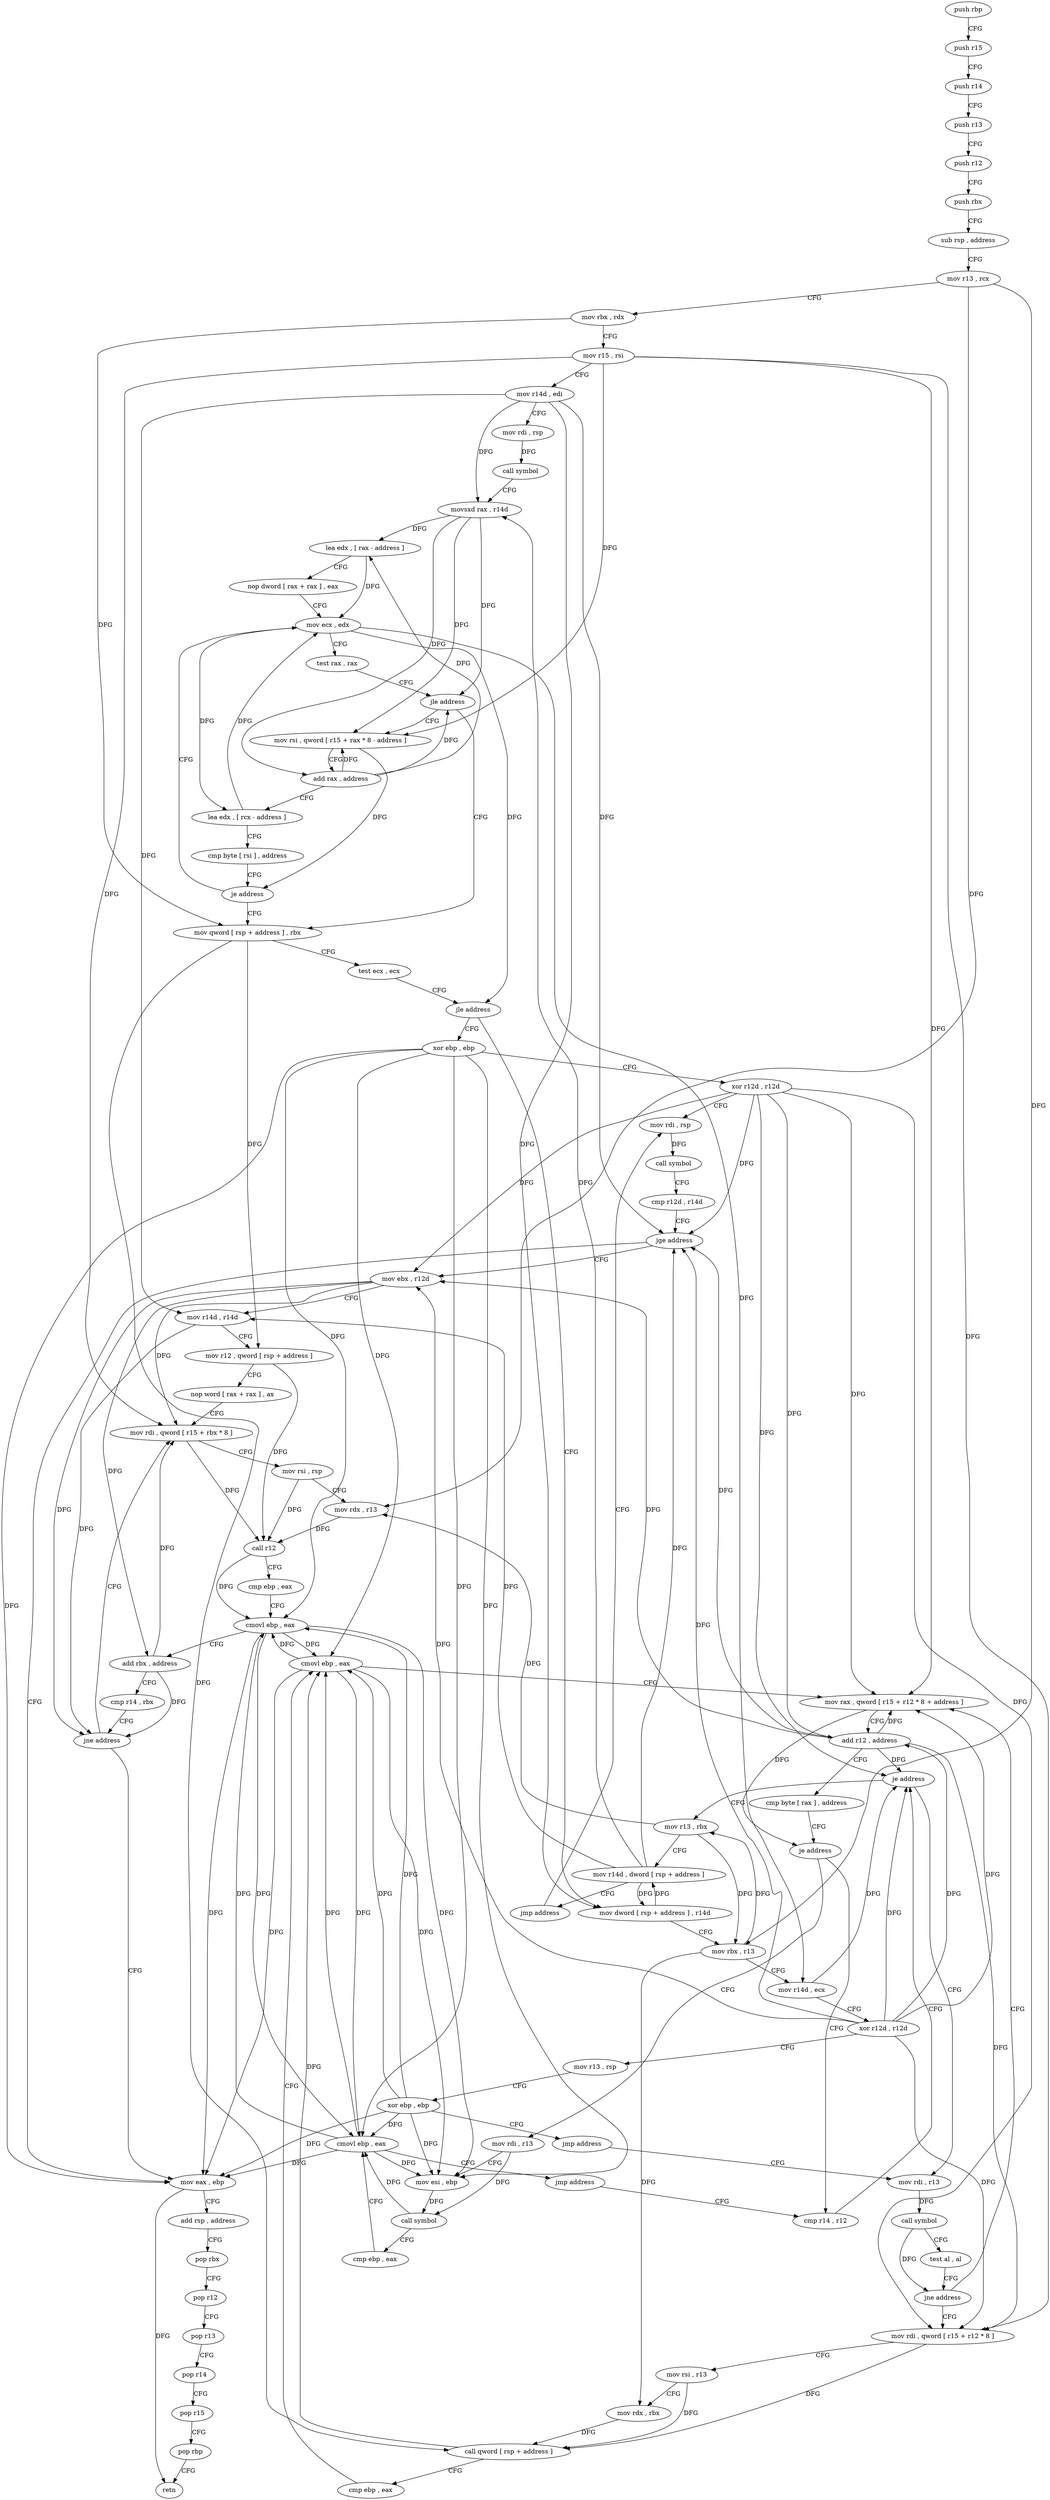 digraph "func" {
"4257280" [label = "push rbp" ]
"4257281" [label = "push r15" ]
"4257283" [label = "push r14" ]
"4257285" [label = "push r13" ]
"4257287" [label = "push r12" ]
"4257289" [label = "push rbx" ]
"4257290" [label = "sub rsp , address" ]
"4257294" [label = "mov r13 , rcx" ]
"4257297" [label = "mov rbx , rdx" ]
"4257300" [label = "mov r15 , rsi" ]
"4257303" [label = "mov r14d , edi" ]
"4257306" [label = "mov rdi , rsp" ]
"4257309" [label = "call symbol" ]
"4257314" [label = "movsxd rax , r14d" ]
"4257317" [label = "lea edx , [ rax - address ]" ]
"4257320" [label = "nop dword [ rax + rax ] , eax" ]
"4257328" [label = "mov ecx , edx" ]
"4257352" [label = "mov qword [ rsp + address ] , rbx" ]
"4257357" [label = "test ecx , ecx" ]
"4257359" [label = "jle address" ]
"4257469" [label = "xor ebp , ebp" ]
"4257361" [label = "mov dword [ rsp + address ] , r14d" ]
"4257335" [label = "mov rsi , qword [ r15 + rax * 8 - address ]" ]
"4257340" [label = "add rax , address" ]
"4257344" [label = "lea edx , [ rcx - address ]" ]
"4257347" [label = "cmp byte [ rsi ] , address" ]
"4257350" [label = "je address" ]
"4257471" [label = "xor r12d , r12d" ]
"4257474" [label = "mov rdi , rsp" ]
"4257366" [label = "mov rbx , r13" ]
"4257369" [label = "mov r14d , ecx" ]
"4257372" [label = "xor r12d , r12d" ]
"4257375" [label = "mov r13 , rsp" ]
"4257378" [label = "xor ebp , ebp" ]
"4257380" [label = "jmp address" ]
"4257397" [label = "mov rdi , r13" ]
"4257330" [label = "test rax , rax" ]
"4257333" [label = "jle address" ]
"4257531" [label = "mov eax , ebp" ]
"4257533" [label = "add rsp , address" ]
"4257537" [label = "pop rbx" ]
"4257538" [label = "pop r12" ]
"4257540" [label = "pop r13" ]
"4257542" [label = "pop r14" ]
"4257544" [label = "pop r15" ]
"4257546" [label = "pop rbp" ]
"4257547" [label = "retn" ]
"4257487" [label = "mov ebx , r12d" ]
"4257490" [label = "mov r14d , r14d" ]
"4257493" [label = "mov r12 , qword [ rsp + address ]" ]
"4257498" [label = "nop word [ rax + rax ] , ax" ]
"4257504" [label = "mov rdi , qword [ r15 + rbx * 8 ]" ]
"4257400" [label = "call symbol" ]
"4257405" [label = "test al , al" ]
"4257407" [label = "jne address" ]
"4257428" [label = "mov rax , qword [ r15 + r12 * 8 + address ]" ]
"4257409" [label = "mov rdi , qword [ r15 + r12 * 8 ]" ]
"4257508" [label = "mov rsi , rsp" ]
"4257511" [label = "mov rdx , r13" ]
"4257514" [label = "call r12" ]
"4257517" [label = "cmp ebp , eax" ]
"4257519" [label = "cmovl ebp , eax" ]
"4257522" [label = "add rbx , address" ]
"4257526" [label = "cmp r14 , rbx" ]
"4257529" [label = "jne address" ]
"4257433" [label = "add r12 , address" ]
"4257437" [label = "cmp byte [ rax ] , address" ]
"4257440" [label = "je address" ]
"4257392" [label = "cmp r14 , r12" ]
"4257442" [label = "mov rdi , r13" ]
"4257413" [label = "mov rsi , r13" ]
"4257416" [label = "mov rdx , rbx" ]
"4257419" [label = "call qword [ rsp + address ]" ]
"4257423" [label = "cmp ebp , eax" ]
"4257425" [label = "cmovl ebp , eax" ]
"4257395" [label = "je address" ]
"4257459" [label = "mov r13 , rbx" ]
"4257445" [label = "mov esi , ebp" ]
"4257447" [label = "call symbol" ]
"4257452" [label = "cmp ebp , eax" ]
"4257454" [label = "cmovl ebp , eax" ]
"4257457" [label = "jmp address" ]
"4257462" [label = "mov r14d , dword [ rsp + address ]" ]
"4257467" [label = "jmp address" ]
"4257477" [label = "call symbol" ]
"4257482" [label = "cmp r12d , r14d" ]
"4257485" [label = "jge address" ]
"4257280" -> "4257281" [ label = "CFG" ]
"4257281" -> "4257283" [ label = "CFG" ]
"4257283" -> "4257285" [ label = "CFG" ]
"4257285" -> "4257287" [ label = "CFG" ]
"4257287" -> "4257289" [ label = "CFG" ]
"4257289" -> "4257290" [ label = "CFG" ]
"4257290" -> "4257294" [ label = "CFG" ]
"4257294" -> "4257297" [ label = "CFG" ]
"4257294" -> "4257366" [ label = "DFG" ]
"4257294" -> "4257511" [ label = "DFG" ]
"4257297" -> "4257300" [ label = "CFG" ]
"4257297" -> "4257352" [ label = "DFG" ]
"4257300" -> "4257303" [ label = "CFG" ]
"4257300" -> "4257335" [ label = "DFG" ]
"4257300" -> "4257428" [ label = "DFG" ]
"4257300" -> "4257409" [ label = "DFG" ]
"4257300" -> "4257504" [ label = "DFG" ]
"4257303" -> "4257306" [ label = "CFG" ]
"4257303" -> "4257314" [ label = "DFG" ]
"4257303" -> "4257361" [ label = "DFG" ]
"4257303" -> "4257485" [ label = "DFG" ]
"4257303" -> "4257490" [ label = "DFG" ]
"4257306" -> "4257309" [ label = "DFG" ]
"4257309" -> "4257314" [ label = "CFG" ]
"4257314" -> "4257317" [ label = "DFG" ]
"4257314" -> "4257333" [ label = "DFG" ]
"4257314" -> "4257335" [ label = "DFG" ]
"4257314" -> "4257340" [ label = "DFG" ]
"4257317" -> "4257320" [ label = "CFG" ]
"4257317" -> "4257328" [ label = "DFG" ]
"4257320" -> "4257328" [ label = "CFG" ]
"4257328" -> "4257330" [ label = "CFG" ]
"4257328" -> "4257359" [ label = "DFG" ]
"4257328" -> "4257344" [ label = "DFG" ]
"4257328" -> "4257369" [ label = "DFG" ]
"4257352" -> "4257357" [ label = "CFG" ]
"4257352" -> "4257493" [ label = "DFG" ]
"4257352" -> "4257419" [ label = "DFG" ]
"4257357" -> "4257359" [ label = "CFG" ]
"4257359" -> "4257469" [ label = "CFG" ]
"4257359" -> "4257361" [ label = "CFG" ]
"4257469" -> "4257471" [ label = "CFG" ]
"4257469" -> "4257531" [ label = "DFG" ]
"4257469" -> "4257425" [ label = "DFG" ]
"4257469" -> "4257519" [ label = "DFG" ]
"4257469" -> "4257445" [ label = "DFG" ]
"4257469" -> "4257454" [ label = "DFG" ]
"4257361" -> "4257366" [ label = "CFG" ]
"4257361" -> "4257462" [ label = "DFG" ]
"4257335" -> "4257340" [ label = "CFG" ]
"4257335" -> "4257350" [ label = "DFG" ]
"4257340" -> "4257344" [ label = "CFG" ]
"4257340" -> "4257317" [ label = "DFG" ]
"4257340" -> "4257333" [ label = "DFG" ]
"4257340" -> "4257335" [ label = "DFG" ]
"4257344" -> "4257347" [ label = "CFG" ]
"4257344" -> "4257328" [ label = "DFG" ]
"4257347" -> "4257350" [ label = "CFG" ]
"4257350" -> "4257328" [ label = "CFG" ]
"4257350" -> "4257352" [ label = "CFG" ]
"4257471" -> "4257474" [ label = "CFG" ]
"4257471" -> "4257485" [ label = "DFG" ]
"4257471" -> "4257487" [ label = "DFG" ]
"4257471" -> "4257428" [ label = "DFG" ]
"4257471" -> "4257433" [ label = "DFG" ]
"4257471" -> "4257409" [ label = "DFG" ]
"4257471" -> "4257395" [ label = "DFG" ]
"4257474" -> "4257477" [ label = "DFG" ]
"4257366" -> "4257369" [ label = "CFG" ]
"4257366" -> "4257416" [ label = "DFG" ]
"4257366" -> "4257459" [ label = "DFG" ]
"4257369" -> "4257372" [ label = "CFG" ]
"4257369" -> "4257395" [ label = "DFG" ]
"4257372" -> "4257375" [ label = "CFG" ]
"4257372" -> "4257485" [ label = "DFG" ]
"4257372" -> "4257487" [ label = "DFG" ]
"4257372" -> "4257428" [ label = "DFG" ]
"4257372" -> "4257433" [ label = "DFG" ]
"4257372" -> "4257409" [ label = "DFG" ]
"4257372" -> "4257395" [ label = "DFG" ]
"4257375" -> "4257378" [ label = "CFG" ]
"4257378" -> "4257380" [ label = "CFG" ]
"4257378" -> "4257531" [ label = "DFG" ]
"4257378" -> "4257425" [ label = "DFG" ]
"4257378" -> "4257519" [ label = "DFG" ]
"4257378" -> "4257445" [ label = "DFG" ]
"4257378" -> "4257454" [ label = "DFG" ]
"4257380" -> "4257397" [ label = "CFG" ]
"4257397" -> "4257400" [ label = "DFG" ]
"4257330" -> "4257333" [ label = "CFG" ]
"4257333" -> "4257352" [ label = "CFG" ]
"4257333" -> "4257335" [ label = "CFG" ]
"4257531" -> "4257533" [ label = "CFG" ]
"4257531" -> "4257547" [ label = "DFG" ]
"4257533" -> "4257537" [ label = "CFG" ]
"4257537" -> "4257538" [ label = "CFG" ]
"4257538" -> "4257540" [ label = "CFG" ]
"4257540" -> "4257542" [ label = "CFG" ]
"4257542" -> "4257544" [ label = "CFG" ]
"4257544" -> "4257546" [ label = "CFG" ]
"4257546" -> "4257547" [ label = "CFG" ]
"4257487" -> "4257490" [ label = "CFG" ]
"4257487" -> "4257504" [ label = "DFG" ]
"4257487" -> "4257522" [ label = "DFG" ]
"4257487" -> "4257529" [ label = "DFG" ]
"4257490" -> "4257493" [ label = "CFG" ]
"4257490" -> "4257529" [ label = "DFG" ]
"4257493" -> "4257498" [ label = "CFG" ]
"4257493" -> "4257514" [ label = "DFG" ]
"4257498" -> "4257504" [ label = "CFG" ]
"4257504" -> "4257508" [ label = "CFG" ]
"4257504" -> "4257514" [ label = "DFG" ]
"4257400" -> "4257405" [ label = "CFG" ]
"4257400" -> "4257407" [ label = "DFG" ]
"4257405" -> "4257407" [ label = "CFG" ]
"4257407" -> "4257428" [ label = "CFG" ]
"4257407" -> "4257409" [ label = "CFG" ]
"4257428" -> "4257433" [ label = "CFG" ]
"4257428" -> "4257440" [ label = "DFG" ]
"4257409" -> "4257413" [ label = "CFG" ]
"4257409" -> "4257419" [ label = "DFG" ]
"4257508" -> "4257511" [ label = "CFG" ]
"4257508" -> "4257514" [ label = "DFG" ]
"4257511" -> "4257514" [ label = "DFG" ]
"4257514" -> "4257517" [ label = "CFG" ]
"4257514" -> "4257519" [ label = "DFG" ]
"4257517" -> "4257519" [ label = "CFG" ]
"4257519" -> "4257522" [ label = "CFG" ]
"4257519" -> "4257531" [ label = "DFG" ]
"4257519" -> "4257445" [ label = "DFG" ]
"4257519" -> "4257425" [ label = "DFG" ]
"4257519" -> "4257454" [ label = "DFG" ]
"4257522" -> "4257526" [ label = "CFG" ]
"4257522" -> "4257504" [ label = "DFG" ]
"4257522" -> "4257529" [ label = "DFG" ]
"4257526" -> "4257529" [ label = "CFG" ]
"4257529" -> "4257504" [ label = "CFG" ]
"4257529" -> "4257531" [ label = "CFG" ]
"4257433" -> "4257437" [ label = "CFG" ]
"4257433" -> "4257487" [ label = "DFG" ]
"4257433" -> "4257428" [ label = "DFG" ]
"4257433" -> "4257485" [ label = "DFG" ]
"4257433" -> "4257409" [ label = "DFG" ]
"4257433" -> "4257395" [ label = "DFG" ]
"4257437" -> "4257440" [ label = "CFG" ]
"4257440" -> "4257392" [ label = "CFG" ]
"4257440" -> "4257442" [ label = "CFG" ]
"4257392" -> "4257395" [ label = "CFG" ]
"4257442" -> "4257445" [ label = "CFG" ]
"4257442" -> "4257447" [ label = "DFG" ]
"4257413" -> "4257416" [ label = "CFG" ]
"4257413" -> "4257419" [ label = "DFG" ]
"4257416" -> "4257419" [ label = "DFG" ]
"4257419" -> "4257423" [ label = "CFG" ]
"4257419" -> "4257425" [ label = "DFG" ]
"4257423" -> "4257425" [ label = "CFG" ]
"4257425" -> "4257428" [ label = "CFG" ]
"4257425" -> "4257531" [ label = "DFG" ]
"4257425" -> "4257445" [ label = "DFG" ]
"4257425" -> "4257519" [ label = "DFG" ]
"4257425" -> "4257454" [ label = "DFG" ]
"4257395" -> "4257459" [ label = "CFG" ]
"4257395" -> "4257397" [ label = "CFG" ]
"4257459" -> "4257462" [ label = "CFG" ]
"4257459" -> "4257366" [ label = "DFG" ]
"4257459" -> "4257511" [ label = "DFG" ]
"4257445" -> "4257447" [ label = "DFG" ]
"4257447" -> "4257452" [ label = "CFG" ]
"4257447" -> "4257454" [ label = "DFG" ]
"4257452" -> "4257454" [ label = "CFG" ]
"4257454" -> "4257457" [ label = "CFG" ]
"4257454" -> "4257531" [ label = "DFG" ]
"4257454" -> "4257445" [ label = "DFG" ]
"4257454" -> "4257425" [ label = "DFG" ]
"4257454" -> "4257519" [ label = "DFG" ]
"4257457" -> "4257392" [ label = "CFG" ]
"4257462" -> "4257467" [ label = "CFG" ]
"4257462" -> "4257314" [ label = "DFG" ]
"4257462" -> "4257361" [ label = "DFG" ]
"4257462" -> "4257485" [ label = "DFG" ]
"4257462" -> "4257490" [ label = "DFG" ]
"4257467" -> "4257474" [ label = "CFG" ]
"4257477" -> "4257482" [ label = "CFG" ]
"4257482" -> "4257485" [ label = "CFG" ]
"4257485" -> "4257531" [ label = "CFG" ]
"4257485" -> "4257487" [ label = "CFG" ]
}
